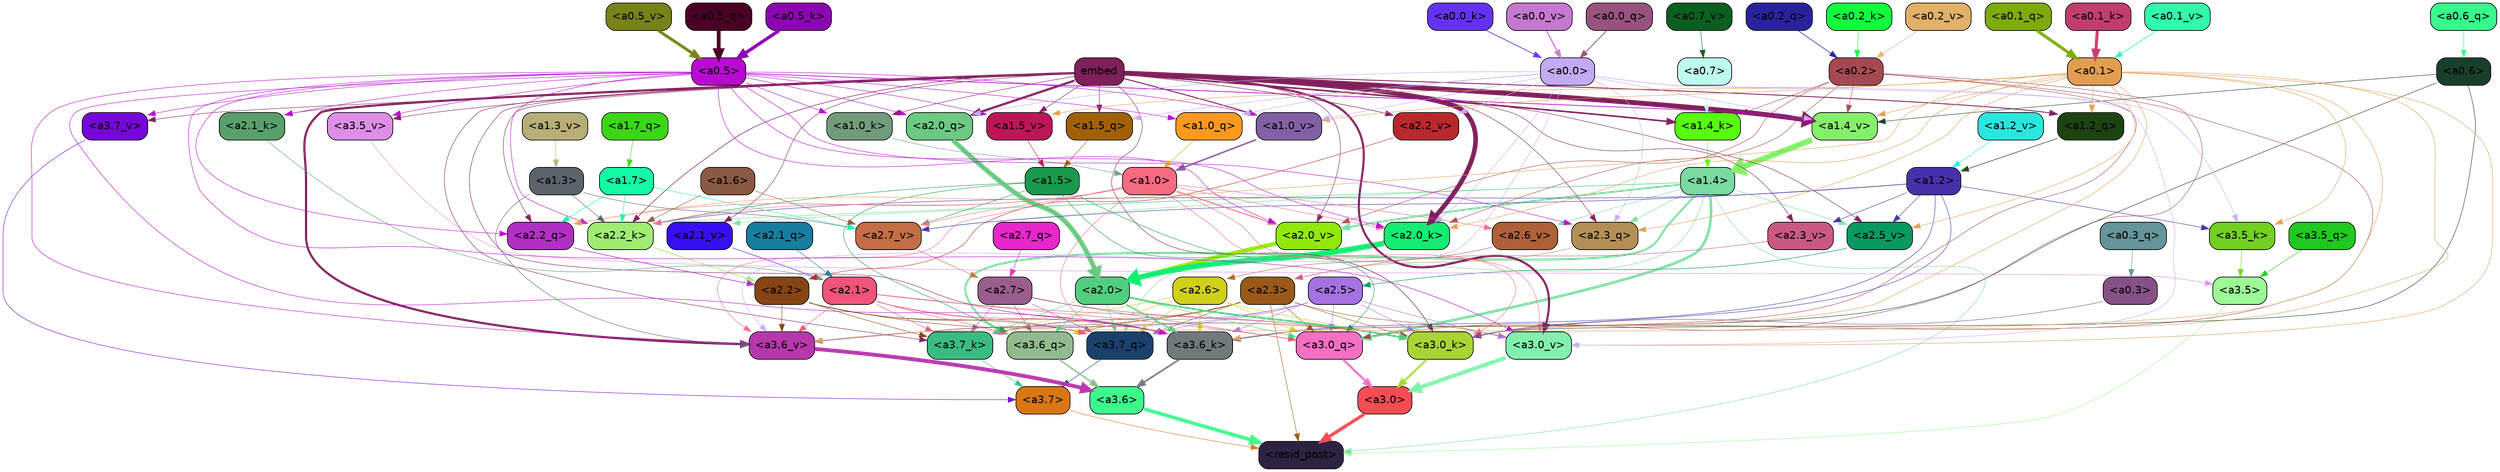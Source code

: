 strict digraph "" {
	graph [bgcolor=transparent,
		layout=dot,
		overlap=false,
		splines=true
	];
	"<a3.7>"	[color=black,
		fillcolor="#d97812",
		fontname=Helvetica,
		shape=box,
		style="filled, rounded"];
	"<resid_post>"	[color=black,
		fillcolor="#2d2240",
		fontname=Helvetica,
		shape=box,
		style="filled, rounded"];
	"<a3.7>" -> "<resid_post>"	[color="#d97812",
		penwidth=0.6];
	"<a3.6>"	[color=black,
		fillcolor="#3ff88d",
		fontname=Helvetica,
		shape=box,
		style="filled, rounded"];
	"<a3.6>" -> "<resid_post>"	[color="#3ff88d",
		penwidth=4.646730065345764];
	"<a3.5>"	[color=black,
		fillcolor="#9cf996",
		fontname=Helvetica,
		shape=box,
		style="filled, rounded"];
	"<a3.5>" -> "<resid_post>"	[color="#9cf996",
		penwidth=0.6];
	"<a3.0>"	[color=black,
		fillcolor="#f64c53",
		fontname=Helvetica,
		shape=box,
		style="filled, rounded"];
	"<a3.0>" -> "<resid_post>"	[color="#f64c53",
		penwidth=4.323132634162903];
	"<a2.3>"	[color=black,
		fillcolor="#9a5919",
		fontname=Helvetica,
		shape=box,
		style="filled, rounded"];
	"<a2.3>" -> "<resid_post>"	[color="#9a5919",
		penwidth=0.6];
	"<a3.7_q>"	[color=black,
		fillcolor="#1a406c",
		fontname=Helvetica,
		shape=box,
		style="filled, rounded"];
	"<a2.3>" -> "<a3.7_q>"	[color="#9a5919",
		penwidth=0.6];
	"<a3.6_q>"	[color=black,
		fillcolor="#92ba8f",
		fontname=Helvetica,
		shape=box,
		style="filled, rounded"];
	"<a2.3>" -> "<a3.6_q>"	[color="#9a5919",
		penwidth=0.6];
	"<a3.0_q>"	[color=black,
		fillcolor="#f56fc3",
		fontname=Helvetica,
		shape=box,
		style="filled, rounded"];
	"<a2.3>" -> "<a3.0_q>"	[color="#9a5919",
		penwidth=0.6];
	"<a3.7_k>"	[color=black,
		fillcolor="#3abb80",
		fontname=Helvetica,
		shape=box,
		style="filled, rounded"];
	"<a2.3>" -> "<a3.7_k>"	[color="#9a5919",
		penwidth=0.6];
	"<a3.0_k>"	[color=black,
		fillcolor="#a8d435",
		fontname=Helvetica,
		shape=box,
		style="filled, rounded"];
	"<a2.3>" -> "<a3.0_k>"	[color="#9a5919",
		penwidth=0.6];
	"<a3.6_v>"	[color=black,
		fillcolor="#b737ad",
		fontname=Helvetica,
		shape=box,
		style="filled, rounded"];
	"<a2.3>" -> "<a3.6_v>"	[color="#9a5919",
		penwidth=0.6];
	"<a3.0_v>"	[color=black,
		fillcolor="#82f0af",
		fontname=Helvetica,
		shape=box,
		style="filled, rounded"];
	"<a2.3>" -> "<a3.0_v>"	[color="#9a5919",
		penwidth=0.6];
	"<a1.4>"	[color=black,
		fillcolor="#7ada9f",
		fontname=Helvetica,
		shape=box,
		style="filled, rounded"];
	"<a1.4>" -> "<resid_post>"	[color="#7ada9f",
		penwidth=0.6];
	"<a1.4>" -> "<a3.7_q>"	[color="#7ada9f",
		penwidth=0.6];
	"<a1.4>" -> "<a3.6_q>"	[color="#7ada9f",
		penwidth=2.700703263282776];
	"<a1.4>" -> "<a3.0_q>"	[color="#7ada9f",
		penwidth=3.34255850315094];
	"<a2.3_q>"	[color=black,
		fillcolor="#b38f56",
		fontname=Helvetica,
		shape=box,
		style="filled, rounded"];
	"<a1.4>" -> "<a2.3_q>"	[color="#7ada9f",
		penwidth=0.6];
	"<a2.2_k>"	[color=black,
		fillcolor="#a0ec71",
		fontname=Helvetica,
		shape=box,
		style="filled, rounded"];
	"<a1.4>" -> "<a2.2_k>"	[color="#7ada9f",
		penwidth=0.6];
	"<a2.7_v>"	[color=black,
		fillcolor="#c36e45",
		fontname=Helvetica,
		shape=box,
		style="filled, rounded"];
	"<a1.4>" -> "<a2.7_v>"	[color="#7ada9f",
		penwidth=0.6];
	"<a2.6_v>"	[color=black,
		fillcolor="#ae6139",
		fontname=Helvetica,
		shape=box,
		style="filled, rounded"];
	"<a1.4>" -> "<a2.6_v>"	[color="#7ada9f",
		penwidth=0.6];
	"<a2.5_v>"	[color=black,
		fillcolor="#069a5e",
		fontname=Helvetica,
		shape=box,
		style="filled, rounded"];
	"<a1.4>" -> "<a2.5_v>"	[color="#7ada9f",
		penwidth=0.6];
	"<a2.1_v>"	[color=black,
		fillcolor="#370ff2",
		fontname=Helvetica,
		shape=box,
		style="filled, rounded"];
	"<a1.4>" -> "<a2.1_v>"	[color="#7ada9f",
		penwidth=0.6];
	"<a2.0_v>"	[color=black,
		fillcolor="#91e90a",
		fontname=Helvetica,
		shape=box,
		style="filled, rounded"];
	"<a1.4>" -> "<a2.0_v>"	[color="#7ada9f",
		penwidth=2.387977123260498];
	"<a3.7_q>" -> "<a3.7>"	[color="#1a406c",
		penwidth=0.6];
	"<a3.6_q>" -> "<a3.6>"	[color="#92ba8f",
		penwidth=2.03758105635643];
	"<a3.5_q>"	[color=black,
		fillcolor="#1fc91f",
		fontname=Helvetica,
		shape=box,
		style="filled, rounded"];
	"<a3.5_q>" -> "<a3.5>"	[color="#1fc91f",
		penwidth=0.6];
	"<a3.0_q>" -> "<a3.0>"	[color="#f56fc3",
		penwidth=2.8638100624084473];
	"<a3.7_k>" -> "<a3.7>"	[color="#3abb80",
		penwidth=0.6];
	"<a3.6_k>"	[color=black,
		fillcolor="#71797b",
		fontname=Helvetica,
		shape=box,
		style="filled, rounded"];
	"<a3.6_k>" -> "<a3.6>"	[color="#71797b",
		penwidth=2.174198240041733];
	"<a3.5_k>"	[color=black,
		fillcolor="#71d020",
		fontname=Helvetica,
		shape=box,
		style="filled, rounded"];
	"<a3.5_k>" -> "<a3.5>"	[color="#71d020",
		penwidth=0.6];
	"<a3.0_k>" -> "<a3.0>"	[color="#a8d435",
		penwidth=2.6274144649505615];
	"<a3.7_v>"	[color=black,
		fillcolor="#7508d8",
		fontname=Helvetica,
		shape=box,
		style="filled, rounded"];
	"<a3.7_v>" -> "<a3.7>"	[color="#7508d8",
		penwidth=0.6];
	"<a3.6_v>" -> "<a3.6>"	[color="#b737ad",
		penwidth=5.002329230308533];
	"<a3.5_v>"	[color=black,
		fillcolor="#de8ee7",
		fontname=Helvetica,
		shape=box,
		style="filled, rounded"];
	"<a3.5_v>" -> "<a3.5>"	[color="#de8ee7",
		penwidth=0.6];
	"<a3.0_v>" -> "<a3.0>"	[color="#82f0af",
		penwidth=5.188832879066467];
	"<a2.7>"	[color=black,
		fillcolor="#995d8c",
		fontname=Helvetica,
		shape=box,
		style="filled, rounded"];
	"<a2.7>" -> "<a3.7_q>"	[color="#995d8c",
		penwidth=0.6];
	"<a2.7>" -> "<a3.6_q>"	[color="#995d8c",
		penwidth=0.6];
	"<a2.7>" -> "<a3.0_q>"	[color="#995d8c",
		penwidth=0.6];
	"<a2.7>" -> "<a3.7_k>"	[color="#995d8c",
		penwidth=0.6];
	"<a2.7>" -> "<a3.0_k>"	[color="#995d8c",
		penwidth=0.6];
	"<a2.6>"	[color=black,
		fillcolor="#d0cf19",
		fontname=Helvetica,
		shape=box,
		style="filled, rounded"];
	"<a2.6>" -> "<a3.7_q>"	[color="#d0cf19",
		penwidth=0.6];
	"<a2.6>" -> "<a3.6_q>"	[color="#d0cf19",
		penwidth=0.6];
	"<a2.6>" -> "<a3.0_q>"	[color="#d0cf19",
		penwidth=0.6];
	"<a2.6>" -> "<a3.7_k>"	[color="#d0cf19",
		penwidth=0.6];
	"<a2.6>" -> "<a3.6_k>"	[color="#d0cf19",
		penwidth=0.6];
	"<a2.6>" -> "<a3.0_k>"	[color="#d0cf19",
		penwidth=0.6];
	"<a2.5>"	[color=black,
		fillcolor="#a472e1",
		fontname=Helvetica,
		shape=box,
		style="filled, rounded"];
	"<a2.5>" -> "<a3.7_q>"	[color="#a472e1",
		penwidth=0.6];
	"<a2.5>" -> "<a3.0_q>"	[color="#a472e1",
		penwidth=0.6];
	"<a2.5>" -> "<a3.7_k>"	[color="#a472e1",
		penwidth=0.6];
	"<a2.5>" -> "<a3.6_k>"	[color="#a472e1",
		penwidth=0.6];
	"<a2.5>" -> "<a3.0_k>"	[color="#a472e1",
		penwidth=0.6];
	"<a2.5>" -> "<a3.6_v>"	[color="#a472e1",
		penwidth=0.6];
	"<a2.5>" -> "<a3.0_v>"	[color="#a472e1",
		penwidth=0.6];
	"<a2.2>"	[color=black,
		fillcolor="#864512",
		fontname=Helvetica,
		shape=box,
		style="filled, rounded"];
	"<a2.2>" -> "<a3.7_q>"	[color="#864512",
		penwidth=0.6];
	"<a2.2>" -> "<a3.7_k>"	[color="#864512",
		penwidth=0.6];
	"<a2.2>" -> "<a3.6_k>"	[color="#864512",
		penwidth=0.6];
	"<a2.2>" -> "<a3.0_k>"	[color="#864512",
		penwidth=0.6];
	"<a2.2>" -> "<a3.6_v>"	[color="#864512",
		penwidth=0.6];
	"<a2.1>"	[color=black,
		fillcolor="#ef5579",
		fontname=Helvetica,
		shape=box,
		style="filled, rounded"];
	"<a2.1>" -> "<a3.7_q>"	[color="#ef5579",
		penwidth=0.6];
	"<a2.1>" -> "<a3.6_q>"	[color="#ef5579",
		penwidth=0.6];
	"<a2.1>" -> "<a3.0_q>"	[color="#ef5579",
		penwidth=0.6];
	"<a2.1>" -> "<a3.7_k>"	[color="#ef5579",
		penwidth=0.6];
	"<a2.1>" -> "<a3.6_k>"	[color="#ef5579",
		penwidth=0.6];
	"<a2.1>" -> "<a3.0_k>"	[color="#ef5579",
		penwidth=0.6];
	"<a2.1>" -> "<a3.6_v>"	[color="#ef5579",
		penwidth=0.6];
	"<a2.0>"	[color=black,
		fillcolor="#51ce80",
		fontname=Helvetica,
		shape=box,
		style="filled, rounded"];
	"<a2.0>" -> "<a3.7_q>"	[color="#51ce80",
		penwidth=0.6];
	"<a2.0>" -> "<a3.6_q>"	[color="#51ce80",
		penwidth=0.6];
	"<a2.0>" -> "<a3.0_q>"	[color="#51ce80",
		penwidth=0.6];
	"<a2.0>" -> "<a3.7_k>"	[color="#51ce80",
		penwidth=0.6];
	"<a2.0>" -> "<a3.6_k>"	[color="#51ce80",
		penwidth=1.6454488784074783];
	"<a2.0>" -> "<a3.0_k>"	[color="#51ce80",
		penwidth=2.2218968719244003];
	"<a1.5>"	[color=black,
		fillcolor="#1a9a4d",
		fontname=Helvetica,
		shape=box,
		style="filled, rounded"];
	"<a1.5>" -> "<a3.6_q>"	[color="#1a9a4d",
		penwidth=0.6];
	"<a1.5>" -> "<a3.0_q>"	[color="#1a9a4d",
		penwidth=0.6];
	"<a1.5>" -> "<a3.0_k>"	[color="#1a9a4d",
		penwidth=0.6];
	"<a1.5>" -> "<a2.2_k>"	[color="#1a9a4d",
		penwidth=0.6];
	"<a1.5>" -> "<a2.7_v>"	[color="#1a9a4d",
		penwidth=0.6];
	"<a0.2>"	[color=black,
		fillcolor="#a64851",
		fontname=Helvetica,
		shape=box,
		style="filled, rounded"];
	"<a0.2>" -> "<a3.0_q>"	[color="#a64851",
		penwidth=0.6];
	"<a0.2>" -> "<a3.6_k>"	[color="#a64851",
		penwidth=0.6];
	"<a0.2>" -> "<a3.0_k>"	[color="#a64851",
		penwidth=0.6];
	"<a2.0_k>"	[color=black,
		fillcolor="#15ec72",
		fontname=Helvetica,
		shape=box,
		style="filled, rounded"];
	"<a0.2>" -> "<a2.0_k>"	[color="#a64851",
		penwidth=0.6];
	"<a0.2>" -> "<a2.0_v>"	[color="#a64851",
		penwidth=0.6];
	"<a1.4_k>"	[color=black,
		fillcolor="#57fc11",
		fontname=Helvetica,
		shape=box,
		style="filled, rounded"];
	"<a0.2>" -> "<a1.4_k>"	[color="#a64851",
		penwidth=0.6];
	"<a1.4_v>"	[color=black,
		fillcolor="#85ef6a",
		fontname=Helvetica,
		shape=box,
		style="filled, rounded"];
	"<a0.2>" -> "<a1.4_v>"	[color="#a64851",
		penwidth=0.6];
	embed	[color=black,
		fillcolor="#7f1f5b",
		fontname=Helvetica,
		shape=box,
		style="filled, rounded"];
	embed -> "<a3.7_k>"	[color="#7f1f5b",
		penwidth=0.6];
	embed -> "<a3.6_k>"	[color="#7f1f5b",
		penwidth=0.6];
	embed -> "<a3.0_k>"	[color="#7f1f5b",
		penwidth=0.6];
	embed -> "<a3.7_v>"	[color="#7f1f5b",
		penwidth=0.6];
	embed -> "<a3.6_v>"	[color="#7f1f5b",
		penwidth=2.8301228284835815];
	embed -> "<a3.5_v>"	[color="#7f1f5b",
		penwidth=0.6];
	embed -> "<a3.0_v>"	[color="#7f1f5b",
		penwidth=2.7660785913467407];
	embed -> "<a2.3_q>"	[color="#7f1f5b",
		penwidth=0.6];
	"<a2.2_q>"	[color=black,
		fillcolor="#b130c3",
		fontname=Helvetica,
		shape=box,
		style="filled, rounded"];
	embed -> "<a2.2_q>"	[color="#7f1f5b",
		penwidth=0.6];
	"<a2.0_q>"	[color=black,
		fillcolor="#6bc982",
		fontname=Helvetica,
		shape=box,
		style="filled, rounded"];
	embed -> "<a2.0_q>"	[color="#7f1f5b",
		penwidth=2.918822765350342];
	embed -> "<a2.2_k>"	[color="#7f1f5b",
		penwidth=0.7099294662475586];
	"<a2.1_k>"	[color=black,
		fillcolor="#599f6c",
		fontname=Helvetica,
		shape=box,
		style="filled, rounded"];
	embed -> "<a2.1_k>"	[color="#7f1f5b",
		penwidth=0.6];
	embed -> "<a2.0_k>"	[color="#7f1f5b",
		penwidth=6.075345039367676];
	embed -> "<a2.5_v>"	[color="#7f1f5b",
		penwidth=0.6];
	"<a2.3_v>"	[color=black,
		fillcolor="#c95982",
		fontname=Helvetica,
		shape=box,
		style="filled, rounded"];
	embed -> "<a2.3_v>"	[color="#7f1f5b",
		penwidth=0.6];
	"<a2.2_v>"	[color=black,
		fillcolor="#b8282d",
		fontname=Helvetica,
		shape=box,
		style="filled, rounded"];
	embed -> "<a2.2_v>"	[color="#7f1f5b",
		penwidth=0.6909599304199219];
	embed -> "<a2.1_v>"	[color="#7f1f5b",
		penwidth=0.6];
	embed -> "<a2.0_v>"	[color="#7f1f5b",
		penwidth=0.6];
	"<a1.5_q>"	[color=black,
		fillcolor="#a16102",
		fontname=Helvetica,
		shape=box,
		style="filled, rounded"];
	embed -> "<a1.5_q>"	[color="#7f1f5b",
		penwidth=0.6];
	"<a1.2_q>"	[color=black,
		fillcolor="#1d4311",
		fontname=Helvetica,
		shape=box,
		style="filled, rounded"];
	embed -> "<a1.2_q>"	[color="#7f1f5b",
		penwidth=1.1075286865234375];
	embed -> "<a1.4_k>"	[color="#7f1f5b",
		penwidth=2.043105125427246];
	"<a1.0_k>"	[color=black,
		fillcolor="#719c7c",
		fontname=Helvetica,
		shape=box,
		style="filled, rounded"];
	embed -> "<a1.0_k>"	[color="#7f1f5b",
		penwidth=0.6];
	"<a1.5_v>"	[color=black,
		fillcolor="#bc1659",
		fontname=Helvetica,
		shape=box,
		style="filled, rounded"];
	embed -> "<a1.5_v>"	[color="#7f1f5b",
		penwidth=0.6];
	embed -> "<a1.4_v>"	[color="#7f1f5b",
		penwidth=6.46385931968689];
	"<a1.0_v>"	[color=black,
		fillcolor="#8260a5",
		fontname=Helvetica,
		shape=box,
		style="filled, rounded"];
	embed -> "<a1.0_v>"	[color="#7f1f5b",
		penwidth=1.273291826248169];
	"<a1.2>"	[color=black,
		fillcolor="#4731aa",
		fontname=Helvetica,
		shape=box,
		style="filled, rounded"];
	"<a1.2>" -> "<a3.6_k>"	[color="#4731aa",
		penwidth=0.6];
	"<a1.2>" -> "<a3.5_k>"	[color="#4731aa",
		penwidth=0.6];
	"<a1.2>" -> "<a3.0_k>"	[color="#4731aa",
		penwidth=0.6];
	"<a1.2>" -> "<a2.2_k>"	[color="#4731aa",
		penwidth=0.6];
	"<a1.2>" -> "<a2.7_v>"	[color="#4731aa",
		penwidth=0.6];
	"<a1.2>" -> "<a2.5_v>"	[color="#4731aa",
		penwidth=0.6];
	"<a1.2>" -> "<a2.3_v>"	[color="#4731aa",
		penwidth=0.6];
	"<a1.0>"	[color=black,
		fillcolor="#f66b82",
		fontname=Helvetica,
		shape=box,
		style="filled, rounded"];
	"<a1.0>" -> "<a3.6_k>"	[color="#f66b82",
		penwidth=0.6];
	"<a1.0>" -> "<a3.0_k>"	[color="#f66b82",
		penwidth=0.6];
	"<a1.0>" -> "<a3.6_v>"	[color="#f66b82",
		penwidth=0.6];
	"<a1.0>" -> "<a3.0_v>"	[color="#f66b82",
		penwidth=0.6];
	"<a1.0>" -> "<a2.2_q>"	[color="#f66b82",
		penwidth=0.6];
	"<a1.0>" -> "<a2.2_k>"	[color="#f66b82",
		penwidth=0.6];
	"<a1.0>" -> "<a2.0_k>"	[color="#f66b82",
		penwidth=0.6];
	"<a1.0>" -> "<a2.7_v>"	[color="#f66b82",
		penwidth=0.6];
	"<a1.0>" -> "<a2.6_v>"	[color="#f66b82",
		penwidth=0.6];
	"<a1.0>" -> "<a2.0_v>"	[color="#f66b82",
		penwidth=1.2435333728790283];
	"<a0.6>"	[color=black,
		fillcolor="#183f29",
		fontname=Helvetica,
		shape=box,
		style="filled, rounded"];
	"<a0.6>" -> "<a3.6_k>"	[color="#183f29",
		penwidth=0.6];
	"<a0.6>" -> "<a3.0_k>"	[color="#183f29",
		penwidth=0.6];
	"<a0.6>" -> "<a1.4_v>"	[color="#183f29",
		penwidth=0.6];
	"<a0.5>"	[color=black,
		fillcolor="#b809d1",
		fontname=Helvetica,
		shape=box,
		style="filled, rounded"];
	"<a0.5>" -> "<a3.6_k>"	[color="#b809d1",
		penwidth=0.6];
	"<a0.5>" -> "<a3.7_v>"	[color="#b809d1",
		penwidth=0.6];
	"<a0.5>" -> "<a3.6_v>"	[color="#b809d1",
		penwidth=0.6];
	"<a0.5>" -> "<a3.5_v>"	[color="#b809d1",
		penwidth=0.6];
	"<a0.5>" -> "<a3.0_v>"	[color="#b809d1",
		penwidth=0.6124261617660522];
	"<a0.5>" -> "<a2.3_q>"	[color="#b809d1",
		penwidth=0.6];
	"<a0.5>" -> "<a2.2_q>"	[color="#b809d1",
		penwidth=0.6];
	"<a0.5>" -> "<a2.0_q>"	[color="#b809d1",
		penwidth=0.6];
	"<a0.5>" -> "<a2.2_k>"	[color="#b809d1",
		penwidth=0.6];
	"<a0.5>" -> "<a2.1_k>"	[color="#b809d1",
		penwidth=0.6];
	"<a0.5>" -> "<a2.0_k>"	[color="#b809d1",
		penwidth=0.6112704277038574];
	"<a0.5>" -> "<a2.0_v>"	[color="#b809d1",
		penwidth=0.6];
	"<a1.0_q>"	[color=black,
		fillcolor="#fe9920",
		fontname=Helvetica,
		shape=box,
		style="filled, rounded"];
	"<a0.5>" -> "<a1.0_q>"	[color="#b809d1",
		penwidth=0.6];
	"<a0.5>" -> "<a1.0_k>"	[color="#b809d1",
		penwidth=0.6];
	"<a0.5>" -> "<a1.5_v>"	[color="#b809d1",
		penwidth=0.6];
	"<a0.5>" -> "<a1.4_v>"	[color="#b809d1",
		penwidth=0.9145197868347168];
	"<a0.5>" -> "<a1.0_v>"	[color="#b809d1",
		penwidth=0.6];
	"<a0.1>"	[color=black,
		fillcolor="#e19d50",
		fontname=Helvetica,
		shape=box,
		style="filled, rounded"];
	"<a0.1>" -> "<a3.6_k>"	[color="#e19d50",
		penwidth=0.6];
	"<a0.1>" -> "<a3.5_k>"	[color="#e19d50",
		penwidth=0.6];
	"<a0.1>" -> "<a3.0_k>"	[color="#e19d50",
		penwidth=0.6];
	"<a0.1>" -> "<a3.6_v>"	[color="#e19d50",
		penwidth=0.6];
	"<a0.1>" -> "<a3.0_v>"	[color="#e19d50",
		penwidth=0.6];
	"<a0.1>" -> "<a2.3_q>"	[color="#e19d50",
		penwidth=0.6];
	"<a0.1>" -> "<a2.2_q>"	[color="#e19d50",
		penwidth=0.6];
	"<a0.1>" -> "<a2.0_k>"	[color="#e19d50",
		penwidth=0.6];
	"<a0.1>" -> "<a2.5_v>"	[color="#e19d50",
		penwidth=0.6];
	"<a0.1>" -> "<a1.2_q>"	[color="#e19d50",
		penwidth=0.6];
	"<a0.1>" -> "<a1.5_v>"	[color="#e19d50",
		penwidth=0.6];
	"<a0.1>" -> "<a1.4_v>"	[color="#e19d50",
		penwidth=0.6];
	"<a0.1>" -> "<a1.0_v>"	[color="#e19d50",
		penwidth=0.6];
	"<a0.0>"	[color=black,
		fillcolor="#c3aaf1",
		fontname=Helvetica,
		shape=box,
		style="filled, rounded"];
	"<a0.0>" -> "<a3.5_k>"	[color="#c3aaf1",
		penwidth=0.6];
	"<a0.0>" -> "<a3.6_v>"	[color="#c3aaf1",
		penwidth=0.6];
	"<a0.0>" -> "<a3.0_v>"	[color="#c3aaf1",
		penwidth=0.6];
	"<a0.0>" -> "<a2.3_q>"	[color="#c3aaf1",
		penwidth=0.6];
	"<a0.0>" -> "<a2.0_q>"	[color="#c3aaf1",
		penwidth=0.6];
	"<a0.0>" -> "<a2.0_k>"	[color="#c3aaf1",
		penwidth=0.6];
	"<a0.0>" -> "<a2.2_v>"	[color="#c3aaf1",
		penwidth=0.6];
	"<a0.0>" -> "<a1.5_q>"	[color="#c3aaf1",
		penwidth=0.6];
	"<a0.0>" -> "<a1.0_q>"	[color="#c3aaf1",
		penwidth=0.6];
	"<a0.0>" -> "<a1.4_v>"	[color="#c3aaf1",
		penwidth=0.6];
	"<a0.0>" -> "<a1.0_v>"	[color="#c3aaf1",
		penwidth=0.6];
	"<a0.3>"	[color=black,
		fillcolor="#855187",
		fontname=Helvetica,
		shape=box,
		style="filled, rounded"];
	"<a0.3>" -> "<a3.0_k>"	[color="#855187",
		penwidth=0.6];
	"<a1.3>"	[color=black,
		fillcolor="#5d636c",
		fontname=Helvetica,
		shape=box,
		style="filled, rounded"];
	"<a1.3>" -> "<a3.6_v>"	[color="#5d636c",
		penwidth=0.6];
	"<a1.3>" -> "<a2.2_k>"	[color="#5d636c",
		penwidth=0.6];
	"<a1.3>" -> "<a2.7_v>"	[color="#5d636c",
		penwidth=0.6];
	"<a2.7_q>"	[color=black,
		fillcolor="#e726cb",
		fontname=Helvetica,
		shape=box,
		style="filled, rounded"];
	"<a2.7_q>" -> "<a2.7>"	[color="#e726cb",
		penwidth=0.6];
	"<a2.3_q>" -> "<a2.3>"	[color="#b38f56",
		penwidth=0.6];
	"<a2.2_q>" -> "<a2.2>"	[color="#b130c3",
		penwidth=0.8114519119262695];
	"<a2.1_q>"	[color=black,
		fillcolor="#177ea0",
		fontname=Helvetica,
		shape=box,
		style="filled, rounded"];
	"<a2.1_q>" -> "<a2.1>"	[color="#177ea0",
		penwidth=0.6];
	"<a2.0_q>" -> "<a2.0>"	[color="#6bc982",
		penwidth=6.2323237657547];
	"<a2.2_k>" -> "<a2.2>"	[color="#a0ec71",
		penwidth=0.9331893920898438];
	"<a2.1_k>" -> "<a2.1>"	[color="#599f6c",
		penwidth=0.6];
	"<a2.0_k>" -> "<a2.0>"	[color="#15ec72",
		penwidth=7.158664226531982];
	"<a2.7_v>" -> "<a2.7>"	[color="#c36e45",
		penwidth=0.6];
	"<a2.6_v>" -> "<a2.6>"	[color="#ae6139",
		penwidth=0.6];
	"<a2.5_v>" -> "<a2.5>"	[color="#069a5e",
		penwidth=0.6657319068908691];
	"<a2.3_v>" -> "<a2.3>"	[color="#c95982",
		penwidth=0.6];
	"<a2.2_v>" -> "<a2.2>"	[color="#b8282d",
		penwidth=0.6];
	"<a2.1_v>" -> "<a2.1>"	[color="#370ff2",
		penwidth=0.6];
	"<a2.0_v>" -> "<a2.0>"	[color="#91e90a",
		penwidth=5.380099236965179];
	"<a1.7>"	[color=black,
		fillcolor="#13f9a5",
		fontname=Helvetica,
		shape=box,
		style="filled, rounded"];
	"<a1.7>" -> "<a2.2_q>"	[color="#13f9a5",
		penwidth=0.6];
	"<a1.7>" -> "<a2.2_k>"	[color="#13f9a5",
		penwidth=0.6];
	"<a1.7>" -> "<a2.7_v>"	[color="#13f9a5",
		penwidth=0.6];
	"<a1.6>"	[color=black,
		fillcolor="#8a5942",
		fontname=Helvetica,
		shape=box,
		style="filled, rounded"];
	"<a1.6>" -> "<a2.2_k>"	[color="#8a5942",
		penwidth=0.6];
	"<a1.6>" -> "<a2.7_v>"	[color="#8a5942",
		penwidth=0.6];
	"<a1.7_q>"	[color=black,
		fillcolor="#3ad716",
		fontname=Helvetica,
		shape=box,
		style="filled, rounded"];
	"<a1.7_q>" -> "<a1.7>"	[color="#3ad716",
		penwidth=0.6];
	"<a1.5_q>" -> "<a1.5>"	[color="#a16102",
		penwidth=0.6];
	"<a1.2_q>" -> "<a1.2>"	[color="#1d4311",
		penwidth=0.6965713500976562];
	"<a1.0_q>" -> "<a1.0>"	[color="#fe9920",
		penwidth=0.6];
	"<a1.4_k>" -> "<a1.4>"	[color="#57fc11",
		penwidth=0.6];
	"<a1.0_k>" -> "<a1.0>"	[color="#719c7c",
		penwidth=0.6];
	"<a1.5_v>" -> "<a1.5>"	[color="#bc1659",
		penwidth=0.6];
	"<a1.4_v>" -> "<a1.4>"	[color="#85ef6a",
		penwidth=7.649995803833008];
	"<a1.3_v>"	[color=black,
		fillcolor="#b8ae77",
		fontname=Helvetica,
		shape=box,
		style="filled, rounded"];
	"<a1.3_v>" -> "<a1.3>"	[color="#b8ae77",
		penwidth=0.6];
	"<a1.2_v>"	[color=black,
		fillcolor="#29e7dd",
		fontname=Helvetica,
		shape=box,
		style="filled, rounded"];
	"<a1.2_v>" -> "<a1.2>"	[color="#29e7dd",
		penwidth=0.6];
	"<a1.0_v>" -> "<a1.0>"	[color="#8260a5",
		penwidth=2.050852060317993];
	"<a0.7>"	[color=black,
		fillcolor="#bdfbee",
		fontname=Helvetica,
		shape=box,
		style="filled, rounded"];
	"<a0.7>" -> "<a1.4_k>"	[color="#bdfbee",
		penwidth=0.6];
	"<a0.6_q>"	[color=black,
		fillcolor="#39f88e",
		fontname=Helvetica,
		shape=box,
		style="filled, rounded"];
	"<a0.6_q>" -> "<a0.6>"	[color="#39f88e",
		penwidth=0.6];
	"<a0.5_q>"	[color=black,
		fillcolor="#490223",
		fontname=Helvetica,
		shape=box,
		style="filled, rounded"];
	"<a0.5_q>" -> "<a0.5>"	[color="#490223",
		penwidth=4.9415271282196045];
	"<a0.3_q>"	[color=black,
		fillcolor="#63959a",
		fontname=Helvetica,
		shape=box,
		style="filled, rounded"];
	"<a0.3_q>" -> "<a0.3>"	[color="#63959a",
		penwidth=0.6];
	"<a0.2_q>"	[color=black,
		fillcolor="#29229e",
		fontname=Helvetica,
		shape=box,
		style="filled, rounded"];
	"<a0.2_q>" -> "<a0.2>"	[color="#29229e",
		penwidth=0.7393593788146973];
	"<a0.1_q>"	[color=black,
		fillcolor="#7eab0c",
		fontname=Helvetica,
		shape=box,
		style="filled, rounded"];
	"<a0.1_q>" -> "<a0.1>"	[color="#7eab0c",
		penwidth=4.0437469482421875];
	"<a0.0_q>"	[color=black,
		fillcolor="#98527e",
		fontname=Helvetica,
		shape=box,
		style="filled, rounded"];
	"<a0.0_q>" -> "<a0.0>"	[color="#98527e",
		penwidth=1.0526800155639648];
	"<a0.5_k>"	[color=black,
		fillcolor="#8d05b0",
		fontname=Helvetica,
		shape=box,
		style="filled, rounded"];
	"<a0.5_k>" -> "<a0.5>"	[color="#8d05b0",
		penwidth=4.382697105407715];
	"<a0.2_k>"	[color=black,
		fillcolor="#11fe3d",
		fontname=Helvetica,
		shape=box,
		style="filled, rounded"];
	"<a0.2_k>" -> "<a0.2>"	[color="#11fe3d",
		penwidth=0.6394491195678711];
	"<a0.1_k>"	[color=black,
		fillcolor="#c13e6c",
		fontname=Helvetica,
		shape=box,
		style="filled, rounded"];
	"<a0.1_k>" -> "<a0.1>"	[color="#c13e6c",
		penwidth=3.9428932666778564];
	"<a0.0_k>"	[color=black,
		fillcolor="#6632f2",
		fontname=Helvetica,
		shape=box,
		style="filled, rounded"];
	"<a0.0_k>" -> "<a0.0>"	[color="#6632f2",
		penwidth=0.9280776977539062];
	"<a0.7_v>"	[color=black,
		fillcolor="#0b5f1f",
		fontname=Helvetica,
		shape=box,
		style="filled, rounded"];
	"<a0.7_v>" -> "<a0.7>"	[color="#0b5f1f",
		penwidth=0.6];
	"<a0.5_v>"	[color=black,
		fillcolor="#798218",
		fontname=Helvetica,
		shape=box,
		style="filled, rounded"];
	"<a0.5_v>" -> "<a0.5>"	[color="#798218",
		penwidth=3.8846328258514404];
	"<a0.2_v>"	[color=black,
		fillcolor="#e1b069",
		fontname=Helvetica,
		shape=box,
		style="filled, rounded"];
	"<a0.2_v>" -> "<a0.2>"	[color="#e1b069",
		penwidth=0.6];
	"<a0.1_v>"	[color=black,
		fillcolor="#32faaa",
		fontname=Helvetica,
		shape=box,
		style="filled, rounded"];
	"<a0.1_v>" -> "<a0.1>"	[color="#32faaa",
		penwidth=0.8284716606140137];
	"<a0.0_v>"	[color=black,
		fillcolor="#c578cf",
		fontname=Helvetica,
		shape=box,
		style="filled, rounded"];
	"<a0.0_v>" -> "<a0.0>"	[color="#c578cf",
		penwidth=1.44976806640625];
}
